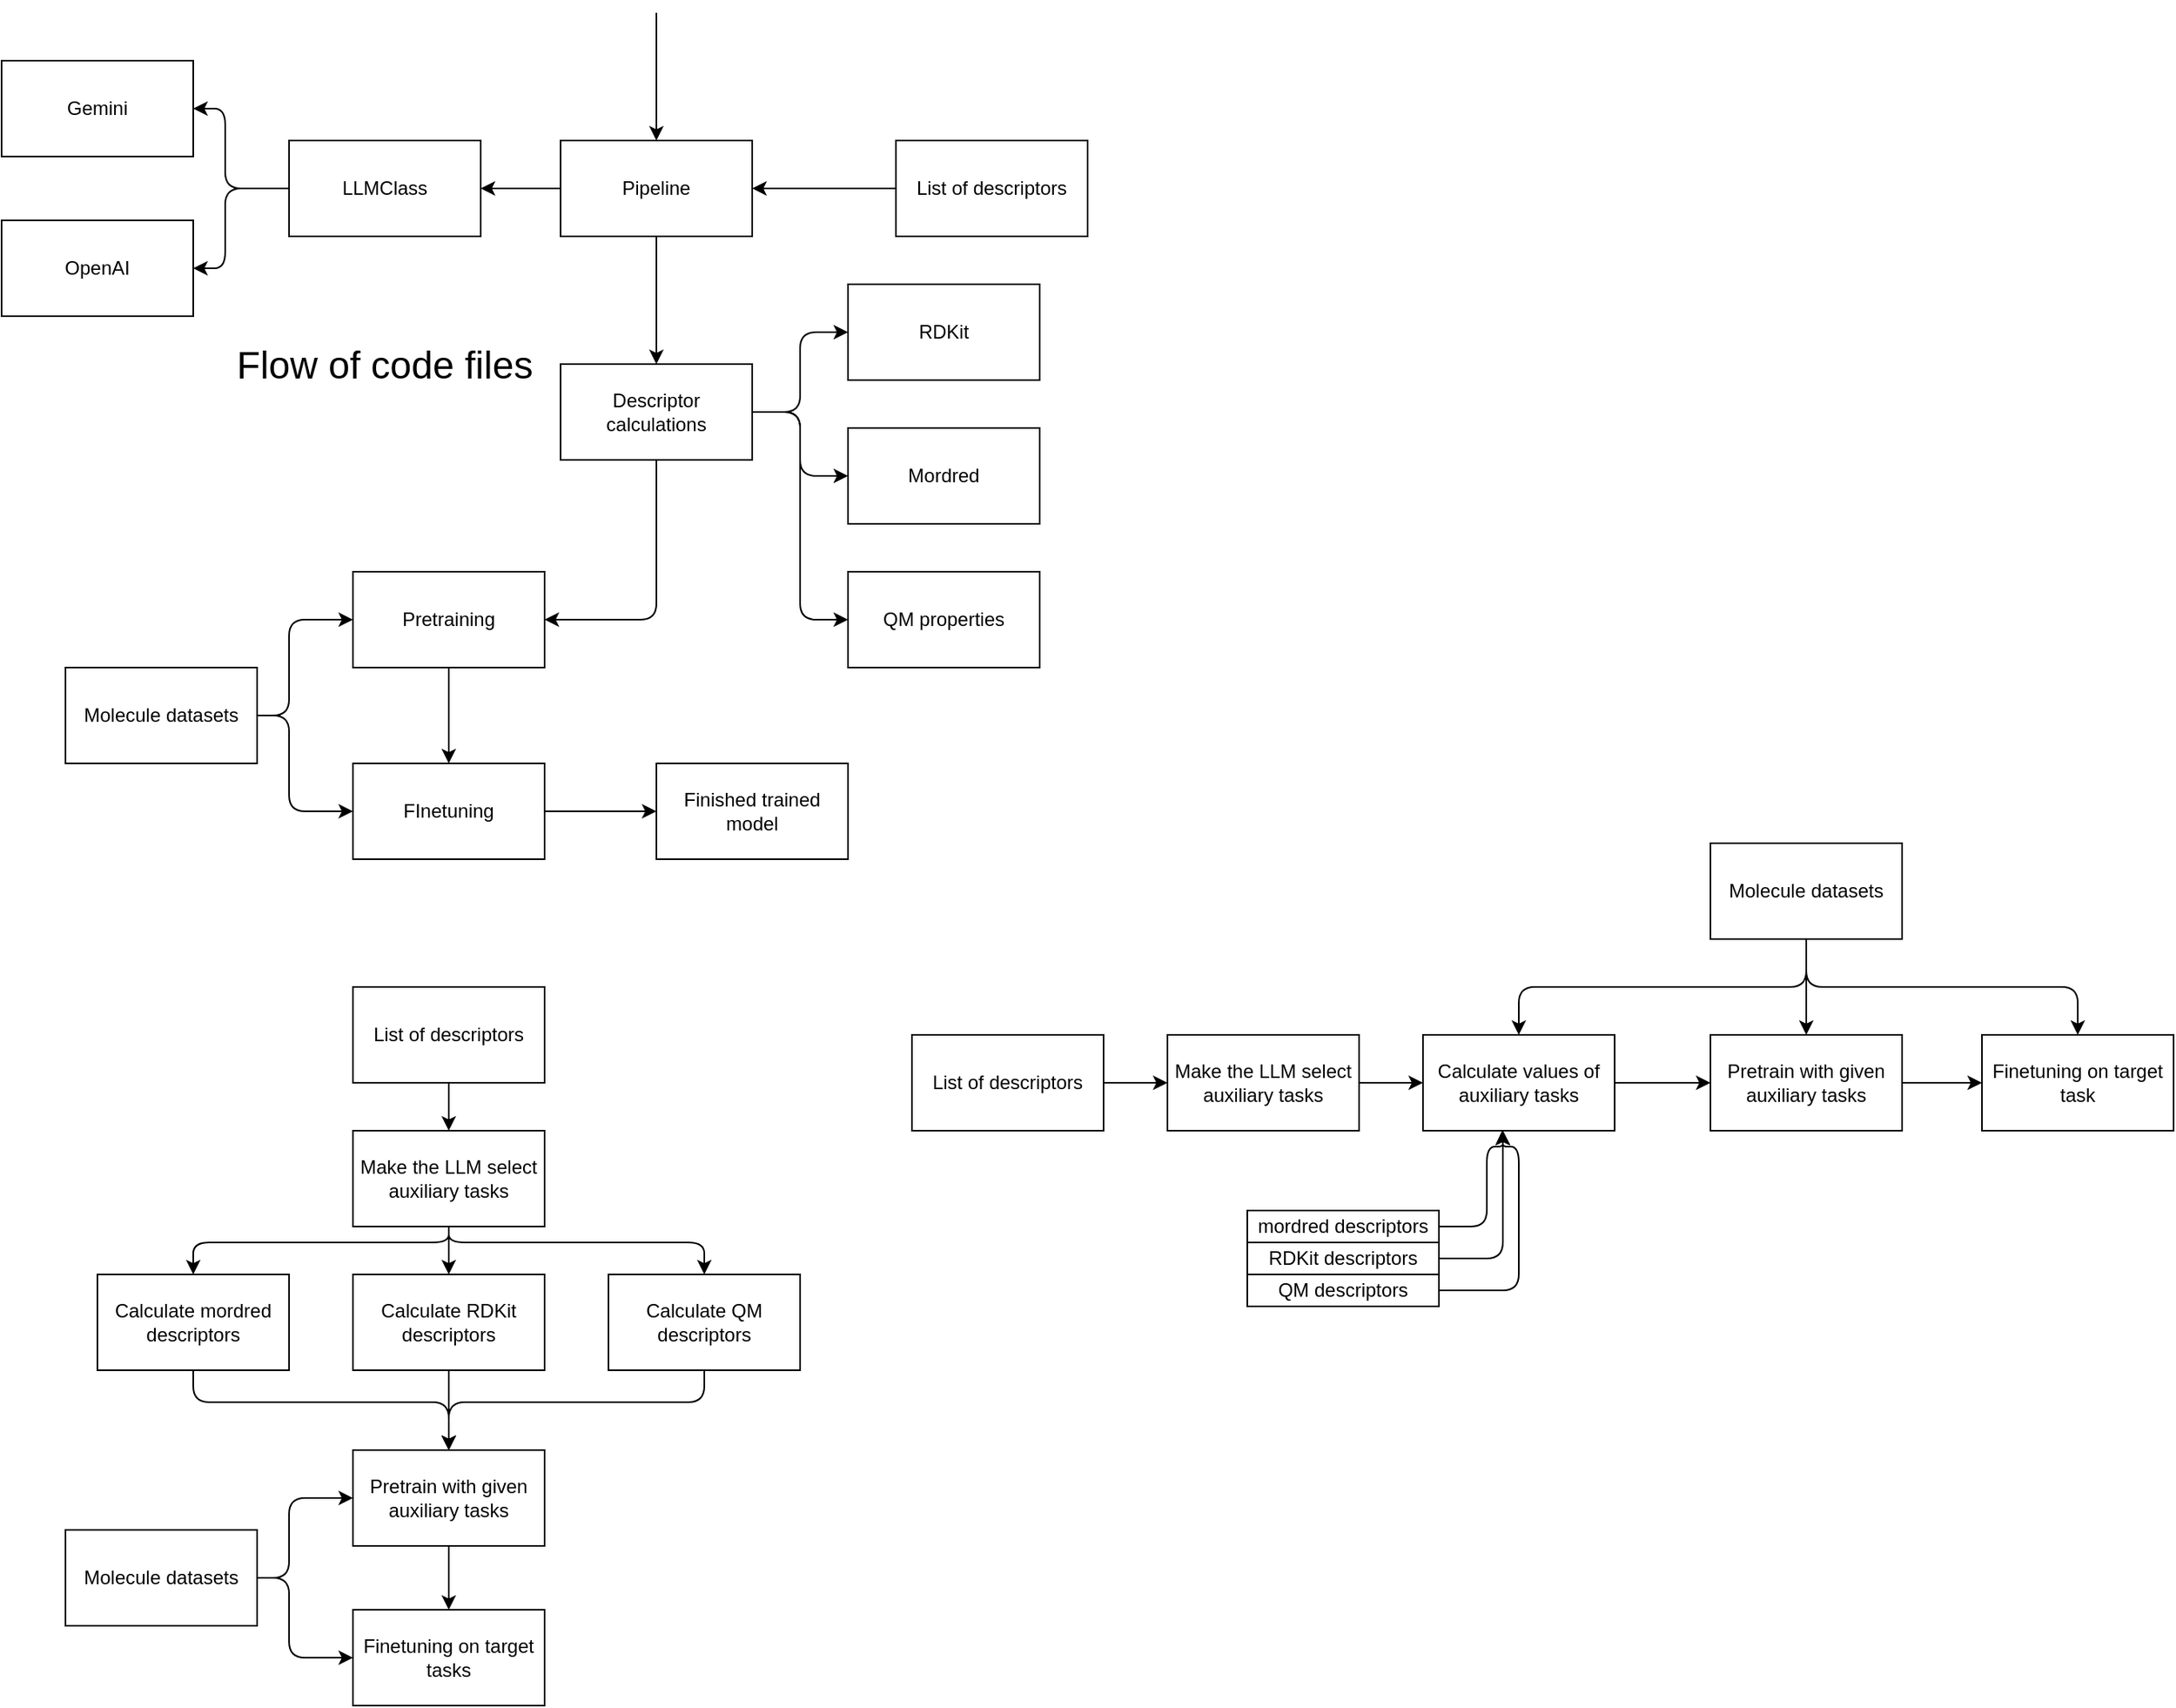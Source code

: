 <mxfile>
    <diagram id="mAgSut9WYjLK18b54Qh7" name="Page-1">
        <mxGraphModel dx="556" dy="809" grid="1" gridSize="10" guides="1" tooltips="1" connect="1" arrows="1" fold="1" page="1" pageScale="1" pageWidth="850" pageHeight="1100" background="#ffffff" math="0" shadow="0">
            <root>
                <mxCell id="0"/>
                <mxCell id="1" parent="0"/>
                <mxCell id="5" style="edgeStyle=none;html=1;entryX=1;entryY=0.5;entryDx=0;entryDy=0;" parent="1" source="3" target="4" edge="1">
                    <mxGeometry relative="1" as="geometry"/>
                </mxCell>
                <mxCell id="3" value="List of descriptors" style="rounded=0;whiteSpace=wrap;html=1;" parent="1" vertex="1">
                    <mxGeometry x="700" y="120" width="120" height="60" as="geometry"/>
                </mxCell>
                <mxCell id="7" style="edgeStyle=none;html=1;entryX=1;entryY=0.5;entryDx=0;entryDy=0;" parent="1" source="4" target="6" edge="1">
                    <mxGeometry relative="1" as="geometry"/>
                </mxCell>
                <mxCell id="13" style="edgeStyle=none;html=1;entryX=0.5;entryY=0;entryDx=0;entryDy=0;" parent="1" source="4" target="12" edge="1">
                    <mxGeometry relative="1" as="geometry"/>
                </mxCell>
                <mxCell id="4" value="Pipeline" style="rounded=0;whiteSpace=wrap;html=1;" parent="1" vertex="1">
                    <mxGeometry x="490" y="120" width="120" height="60" as="geometry"/>
                </mxCell>
                <mxCell id="10" style="edgeStyle=none;html=1;entryX=1;entryY=0.5;entryDx=0;entryDy=0;" parent="1" source="6" target="8" edge="1">
                    <mxGeometry relative="1" as="geometry">
                        <Array as="points">
                            <mxPoint x="280" y="150"/>
                            <mxPoint x="280" y="100"/>
                        </Array>
                    </mxGeometry>
                </mxCell>
                <mxCell id="11" style="edgeStyle=none;html=1;entryX=1;entryY=0.5;entryDx=0;entryDy=0;" parent="1" source="6" target="9" edge="1">
                    <mxGeometry relative="1" as="geometry">
                        <Array as="points">
                            <mxPoint x="280" y="150"/>
                            <mxPoint x="280" y="200"/>
                        </Array>
                    </mxGeometry>
                </mxCell>
                <mxCell id="6" value="LLMClass" style="rounded=0;whiteSpace=wrap;html=1;" parent="1" vertex="1">
                    <mxGeometry x="320" y="120" width="120" height="60" as="geometry"/>
                </mxCell>
                <mxCell id="8" value="Gemini" style="rounded=0;whiteSpace=wrap;html=1;" parent="1" vertex="1">
                    <mxGeometry x="140" y="70" width="120" height="60" as="geometry"/>
                </mxCell>
                <mxCell id="9" value="OpenAI" style="rounded=0;whiteSpace=wrap;html=1;" parent="1" vertex="1">
                    <mxGeometry x="140" y="170" width="120" height="60" as="geometry"/>
                </mxCell>
                <mxCell id="17" style="edgeStyle=none;html=1;entryX=0;entryY=0.5;entryDx=0;entryDy=0;exitX=1;exitY=0.5;exitDx=0;exitDy=0;" parent="1" source="12" target="14" edge="1">
                    <mxGeometry relative="1" as="geometry">
                        <mxPoint x="650" y="290" as="targetPoint"/>
                        <Array as="points">
                            <mxPoint x="640" y="290"/>
                            <mxPoint x="640" y="240"/>
                        </Array>
                    </mxGeometry>
                </mxCell>
                <mxCell id="18" style="edgeStyle=none;html=1;entryX=0;entryY=0.5;entryDx=0;entryDy=0;exitX=1;exitY=0.5;exitDx=0;exitDy=0;" parent="1" source="12" target="15" edge="1">
                    <mxGeometry relative="1" as="geometry">
                        <Array as="points">
                            <mxPoint x="640" y="290"/>
                            <mxPoint x="640" y="330"/>
                        </Array>
                    </mxGeometry>
                </mxCell>
                <mxCell id="21" style="edgeStyle=none;html=1;entryX=0;entryY=0.5;entryDx=0;entryDy=0;exitX=1;exitY=0.5;exitDx=0;exitDy=0;" parent="1" source="12" target="20" edge="1">
                    <mxGeometry relative="1" as="geometry">
                        <Array as="points">
                            <mxPoint x="640" y="290"/>
                            <mxPoint x="640" y="420"/>
                        </Array>
                    </mxGeometry>
                </mxCell>
                <mxCell id="24" style="edgeStyle=none;html=1;entryX=1;entryY=0.5;entryDx=0;entryDy=0;" parent="1" source="12" target="22" edge="1">
                    <mxGeometry relative="1" as="geometry">
                        <Array as="points">
                            <mxPoint x="550" y="420"/>
                        </Array>
                    </mxGeometry>
                </mxCell>
                <mxCell id="12" value="Descriptor calculations" style="rounded=0;whiteSpace=wrap;html=1;" parent="1" vertex="1">
                    <mxGeometry x="490" y="260" width="120" height="60" as="geometry"/>
                </mxCell>
                <mxCell id="14" value="RDKit" style="rounded=0;whiteSpace=wrap;html=1;" parent="1" vertex="1">
                    <mxGeometry x="670" y="210" width="120" height="60" as="geometry"/>
                </mxCell>
                <mxCell id="15" value="Mordred" style="rounded=0;whiteSpace=wrap;html=1;" parent="1" vertex="1">
                    <mxGeometry x="670" y="300" width="120" height="60" as="geometry"/>
                </mxCell>
                <mxCell id="20" value="QM properties" style="rounded=0;whiteSpace=wrap;html=1;" parent="1" vertex="1">
                    <mxGeometry x="670" y="390" width="120" height="60" as="geometry"/>
                </mxCell>
                <mxCell id="29" style="edgeStyle=none;html=1;entryX=0.5;entryY=0;entryDx=0;entryDy=0;" parent="1" source="22" target="28" edge="1">
                    <mxGeometry relative="1" as="geometry"/>
                </mxCell>
                <mxCell id="22" value="Pretraining" style="rounded=0;whiteSpace=wrap;html=1;" parent="1" vertex="1">
                    <mxGeometry x="360" y="390" width="120" height="60" as="geometry"/>
                </mxCell>
                <mxCell id="23" value="" style="endArrow=classic;html=1;entryX=0.5;entryY=0;entryDx=0;entryDy=0;" parent="1" target="4" edge="1">
                    <mxGeometry width="50" height="50" relative="1" as="geometry">
                        <mxPoint x="550" y="40" as="sourcePoint"/>
                        <mxPoint x="580" y="50" as="targetPoint"/>
                    </mxGeometry>
                </mxCell>
                <mxCell id="31" style="edgeStyle=none;html=1;entryX=0;entryY=0.5;entryDx=0;entryDy=0;exitX=1;exitY=0.5;exitDx=0;exitDy=0;" parent="1" source="25" target="28" edge="1">
                    <mxGeometry relative="1" as="geometry">
                        <Array as="points">
                            <mxPoint x="320" y="480"/>
                            <mxPoint x="320" y="540"/>
                        </Array>
                    </mxGeometry>
                </mxCell>
                <mxCell id="33" style="edgeStyle=none;html=1;entryX=0;entryY=0.5;entryDx=0;entryDy=0;exitX=1;exitY=0.5;exitDx=0;exitDy=0;" parent="1" source="25" target="22" edge="1">
                    <mxGeometry relative="1" as="geometry">
                        <Array as="points">
                            <mxPoint x="320" y="480"/>
                            <mxPoint x="320" y="420"/>
                        </Array>
                    </mxGeometry>
                </mxCell>
                <mxCell id="25" value="Molecule datasets" style="rounded=0;whiteSpace=wrap;html=1;" parent="1" vertex="1">
                    <mxGeometry x="180" y="450" width="120" height="60" as="geometry"/>
                </mxCell>
                <mxCell id="35" style="edgeStyle=none;html=1;entryX=0;entryY=0.5;entryDx=0;entryDy=0;" parent="1" source="28" target="34" edge="1">
                    <mxGeometry relative="1" as="geometry"/>
                </mxCell>
                <mxCell id="28" value="FInetuning" style="rounded=0;whiteSpace=wrap;html=1;" parent="1" vertex="1">
                    <mxGeometry x="360" y="510" width="120" height="60" as="geometry"/>
                </mxCell>
                <mxCell id="34" value="Finished trained model" style="whiteSpace=wrap;html=1;rounded=0;" parent="1" vertex="1">
                    <mxGeometry x="550" y="510" width="120" height="60" as="geometry"/>
                </mxCell>
                <mxCell id="37" style="edgeStyle=none;html=1;" parent="1" source="36" edge="1">
                    <mxGeometry relative="1" as="geometry">
                        <mxPoint x="420" y="740" as="targetPoint"/>
                    </mxGeometry>
                </mxCell>
                <mxCell id="36" value="List of descriptors" style="rounded=0;whiteSpace=wrap;html=1;" parent="1" vertex="1">
                    <mxGeometry x="360" y="650" width="120" height="60" as="geometry"/>
                </mxCell>
                <mxCell id="42" style="edgeStyle=none;html=1;entryX=0.5;entryY=0;entryDx=0;entryDy=0;exitX=0.5;exitY=1;exitDx=0;exitDy=0;" parent="1" source="38" target="41" edge="1">
                    <mxGeometry relative="1" as="geometry">
                        <Array as="points">
                            <mxPoint x="420" y="810"/>
                            <mxPoint x="580" y="810"/>
                        </Array>
                    </mxGeometry>
                </mxCell>
                <mxCell id="43" style="edgeStyle=none;html=1;entryX=0.5;entryY=0;entryDx=0;entryDy=0;exitX=0.5;exitY=1;exitDx=0;exitDy=0;" parent="1" source="38" target="39" edge="1">
                    <mxGeometry relative="1" as="geometry">
                        <Array as="points">
                            <mxPoint x="420" y="810"/>
                            <mxPoint x="260" y="810"/>
                        </Array>
                    </mxGeometry>
                </mxCell>
                <mxCell id="44" style="edgeStyle=none;html=1;entryX=0.5;entryY=0;entryDx=0;entryDy=0;" parent="1" source="38" target="40" edge="1">
                    <mxGeometry relative="1" as="geometry"/>
                </mxCell>
                <mxCell id="38" value="Make the LLM select auxiliary tasks" style="rounded=0;whiteSpace=wrap;html=1;" parent="1" vertex="1">
                    <mxGeometry x="360" y="740" width="120" height="60" as="geometry"/>
                </mxCell>
                <mxCell id="46" style="edgeStyle=none;html=1;entryX=0.5;entryY=0;entryDx=0;entryDy=0;" parent="1" source="39" target="45" edge="1">
                    <mxGeometry relative="1" as="geometry">
                        <Array as="points">
                            <mxPoint x="260" y="910"/>
                            <mxPoint x="420" y="910"/>
                        </Array>
                    </mxGeometry>
                </mxCell>
                <mxCell id="39" value="Calculate mordred descriptors" style="rounded=0;whiteSpace=wrap;html=1;" parent="1" vertex="1">
                    <mxGeometry x="200" y="830" width="120" height="60" as="geometry"/>
                </mxCell>
                <mxCell id="47" style="edgeStyle=none;html=1;entryX=0.5;entryY=0;entryDx=0;entryDy=0;" parent="1" source="40" target="45" edge="1">
                    <mxGeometry relative="1" as="geometry"/>
                </mxCell>
                <mxCell id="40" value="Calculate RDKit descriptors" style="rounded=0;whiteSpace=wrap;html=1;" parent="1" vertex="1">
                    <mxGeometry x="360" y="830" width="120" height="60" as="geometry"/>
                </mxCell>
                <mxCell id="48" style="edgeStyle=none;html=1;entryX=0.5;entryY=0;entryDx=0;entryDy=0;" parent="1" source="41" target="45" edge="1">
                    <mxGeometry relative="1" as="geometry">
                        <Array as="points">
                            <mxPoint x="580" y="910"/>
                            <mxPoint x="420" y="910"/>
                        </Array>
                    </mxGeometry>
                </mxCell>
                <mxCell id="41" value="Calculate QM descriptors" style="rounded=0;whiteSpace=wrap;html=1;" parent="1" vertex="1">
                    <mxGeometry x="520" y="830" width="120" height="60" as="geometry"/>
                </mxCell>
                <mxCell id="50" style="edgeStyle=none;html=1;entryX=0.5;entryY=0;entryDx=0;entryDy=0;" parent="1" source="45" target="49" edge="1">
                    <mxGeometry relative="1" as="geometry"/>
                </mxCell>
                <mxCell id="45" value="Pretrain with given auxiliary tasks" style="rounded=0;whiteSpace=wrap;html=1;" parent="1" vertex="1">
                    <mxGeometry x="360" y="940" width="120" height="60" as="geometry"/>
                </mxCell>
                <mxCell id="49" value="Finetuning on target tasks" style="rounded=0;whiteSpace=wrap;html=1;" parent="1" vertex="1">
                    <mxGeometry x="360" y="1040" width="120" height="60" as="geometry"/>
                </mxCell>
                <mxCell id="52" style="edgeStyle=none;html=1;entryX=0;entryY=0.5;entryDx=0;entryDy=0;" parent="1" source="51" target="45" edge="1">
                    <mxGeometry relative="1" as="geometry">
                        <Array as="points">
                            <mxPoint x="320" y="1020"/>
                            <mxPoint x="320" y="970"/>
                        </Array>
                    </mxGeometry>
                </mxCell>
                <mxCell id="53" style="edgeStyle=none;html=1;entryX=0;entryY=0.5;entryDx=0;entryDy=0;" parent="1" source="51" target="49" edge="1">
                    <mxGeometry relative="1" as="geometry">
                        <Array as="points">
                            <mxPoint x="320" y="1020"/>
                            <mxPoint x="320" y="1070"/>
                        </Array>
                    </mxGeometry>
                </mxCell>
                <mxCell id="51" value="Molecule datasets" style="rounded=0;whiteSpace=wrap;html=1;" parent="1" vertex="1">
                    <mxGeometry x="180" y="990" width="120" height="60" as="geometry"/>
                </mxCell>
                <mxCell id="60" style="edgeStyle=none;html=1;entryX=0;entryY=0.5;entryDx=0;entryDy=0;" parent="1" source="54" target="56" edge="1">
                    <mxGeometry relative="1" as="geometry"/>
                </mxCell>
                <mxCell id="54" value="List of descriptors" style="rounded=0;whiteSpace=wrap;html=1;" parent="1" vertex="1">
                    <mxGeometry x="710" y="680" width="120" height="60" as="geometry"/>
                </mxCell>
                <mxCell id="61" style="edgeStyle=none;html=1;entryX=0;entryY=0.5;entryDx=0;entryDy=0;" parent="1" source="56" target="59" edge="1">
                    <mxGeometry relative="1" as="geometry"/>
                </mxCell>
                <mxCell id="56" value="Make the LLM select auxiliary tasks" style="rounded=0;whiteSpace=wrap;html=1;" parent="1" vertex="1">
                    <mxGeometry x="870" y="680" width="120" height="60" as="geometry"/>
                </mxCell>
                <mxCell id="63" style="edgeStyle=none;html=1;entryX=0;entryY=0.5;entryDx=0;entryDy=0;" parent="1" source="57" target="58" edge="1">
                    <mxGeometry relative="1" as="geometry"/>
                </mxCell>
                <mxCell id="57" value="Pretrain with given auxiliary tasks" style="rounded=0;whiteSpace=wrap;html=1;" parent="1" vertex="1">
                    <mxGeometry x="1210" y="680" width="120" height="60" as="geometry"/>
                </mxCell>
                <mxCell id="58" value="Finetuning on target task" style="rounded=0;whiteSpace=wrap;html=1;" parent="1" vertex="1">
                    <mxGeometry x="1380" y="680" width="120" height="60" as="geometry"/>
                </mxCell>
                <mxCell id="62" style="edgeStyle=none;html=1;entryX=0;entryY=0.5;entryDx=0;entryDy=0;" parent="1" source="59" target="57" edge="1">
                    <mxGeometry relative="1" as="geometry"/>
                </mxCell>
                <mxCell id="59" value="Calculate values of auxiliary tasks" style="rounded=0;whiteSpace=wrap;html=1;" parent="1" vertex="1">
                    <mxGeometry x="1030" y="680" width="120" height="60" as="geometry"/>
                </mxCell>
                <mxCell id="66" style="edgeStyle=none;html=1;entryX=0.5;entryY=0;entryDx=0;entryDy=0;" parent="1" source="65" target="59" edge="1">
                    <mxGeometry relative="1" as="geometry">
                        <Array as="points">
                            <mxPoint x="1270" y="650"/>
                            <mxPoint x="1090" y="650"/>
                        </Array>
                    </mxGeometry>
                </mxCell>
                <mxCell id="67" style="edgeStyle=none;html=1;entryX=0.5;entryY=0;entryDx=0;entryDy=0;" parent="1" source="65" target="57" edge="1">
                    <mxGeometry relative="1" as="geometry"/>
                </mxCell>
                <mxCell id="68" style="edgeStyle=none;html=1;entryX=0.5;entryY=0;entryDx=0;entryDy=0;" parent="1" source="65" target="58" edge="1">
                    <mxGeometry relative="1" as="geometry">
                        <Array as="points">
                            <mxPoint x="1270" y="650"/>
                            <mxPoint x="1440" y="650"/>
                        </Array>
                    </mxGeometry>
                </mxCell>
                <mxCell id="65" value="Molecule datasets" style="rounded=0;whiteSpace=wrap;html=1;" parent="1" vertex="1">
                    <mxGeometry x="1210" y="560" width="120" height="60" as="geometry"/>
                </mxCell>
                <mxCell id="78" style="edgeStyle=none;html=1;exitX=1;exitY=0.5;exitDx=0;exitDy=0;" parent="1" source="70" edge="1">
                    <mxGeometry relative="1" as="geometry">
                        <mxPoint x="1080" y="740" as="targetPoint"/>
                        <Array as="points">
                            <mxPoint x="1070" y="800"/>
                            <mxPoint x="1070" y="750"/>
                            <mxPoint x="1080" y="750"/>
                        </Array>
                    </mxGeometry>
                </mxCell>
                <mxCell id="70" value="mordred descriptors" style="rounded=0;whiteSpace=wrap;html=1;" parent="1" vertex="1">
                    <mxGeometry x="920" y="790" width="120" height="20" as="geometry"/>
                </mxCell>
                <mxCell id="79" style="edgeStyle=none;html=1;" parent="1" source="72" edge="1">
                    <mxGeometry relative="1" as="geometry">
                        <mxPoint x="1080" y="740" as="targetPoint"/>
                        <Array as="points">
                            <mxPoint x="1080" y="820"/>
                        </Array>
                    </mxGeometry>
                </mxCell>
                <mxCell id="72" value="RDKit descriptors" style="rounded=0;whiteSpace=wrap;html=1;" parent="1" vertex="1">
                    <mxGeometry x="920" y="810" width="120" height="20" as="geometry"/>
                </mxCell>
                <mxCell id="80" style="edgeStyle=none;html=1;entryX=0.414;entryY=0.994;entryDx=0;entryDy=0;entryPerimeter=0;" parent="1" source="73" target="59" edge="1">
                    <mxGeometry relative="1" as="geometry">
                        <mxPoint x="1090" y="740" as="targetPoint"/>
                        <Array as="points">
                            <mxPoint x="1090" y="840"/>
                            <mxPoint x="1090" y="750"/>
                            <mxPoint x="1080" y="750"/>
                        </Array>
                    </mxGeometry>
                </mxCell>
                <mxCell id="73" value="QM descriptors" style="rounded=0;whiteSpace=wrap;html=1;" parent="1" vertex="1">
                    <mxGeometry x="920" y="830" width="120" height="20" as="geometry"/>
                </mxCell>
                <mxCell id="82" value="&lt;span style=&quot;font-size: 24px;&quot;&gt;&lt;font style=&quot;background-color: rgb(255, 255, 255);&quot; color=&quot;#000000&quot;&gt;Flow of code files&lt;br&gt;&lt;/font&gt;&lt;br&gt;&lt;/span&gt;" style="text;html=1;strokeColor=none;fillColor=none;align=center;verticalAlign=middle;whiteSpace=wrap;rounded=0;" vertex="1" parent="1">
                    <mxGeometry x="280" y="260" width="200" height="30" as="geometry"/>
                </mxCell>
            </root>
        </mxGraphModel>
    </diagram>
</mxfile>